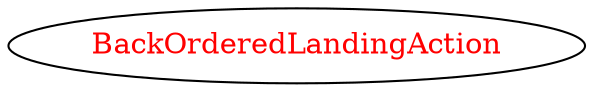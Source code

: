 digraph dependencyGraph {
 concentrate=true;
 ranksep="2.0";
 rankdir="LR"; 
 splines="ortho";
"BackOrderedLandingAction" [fontcolor="red"];
}